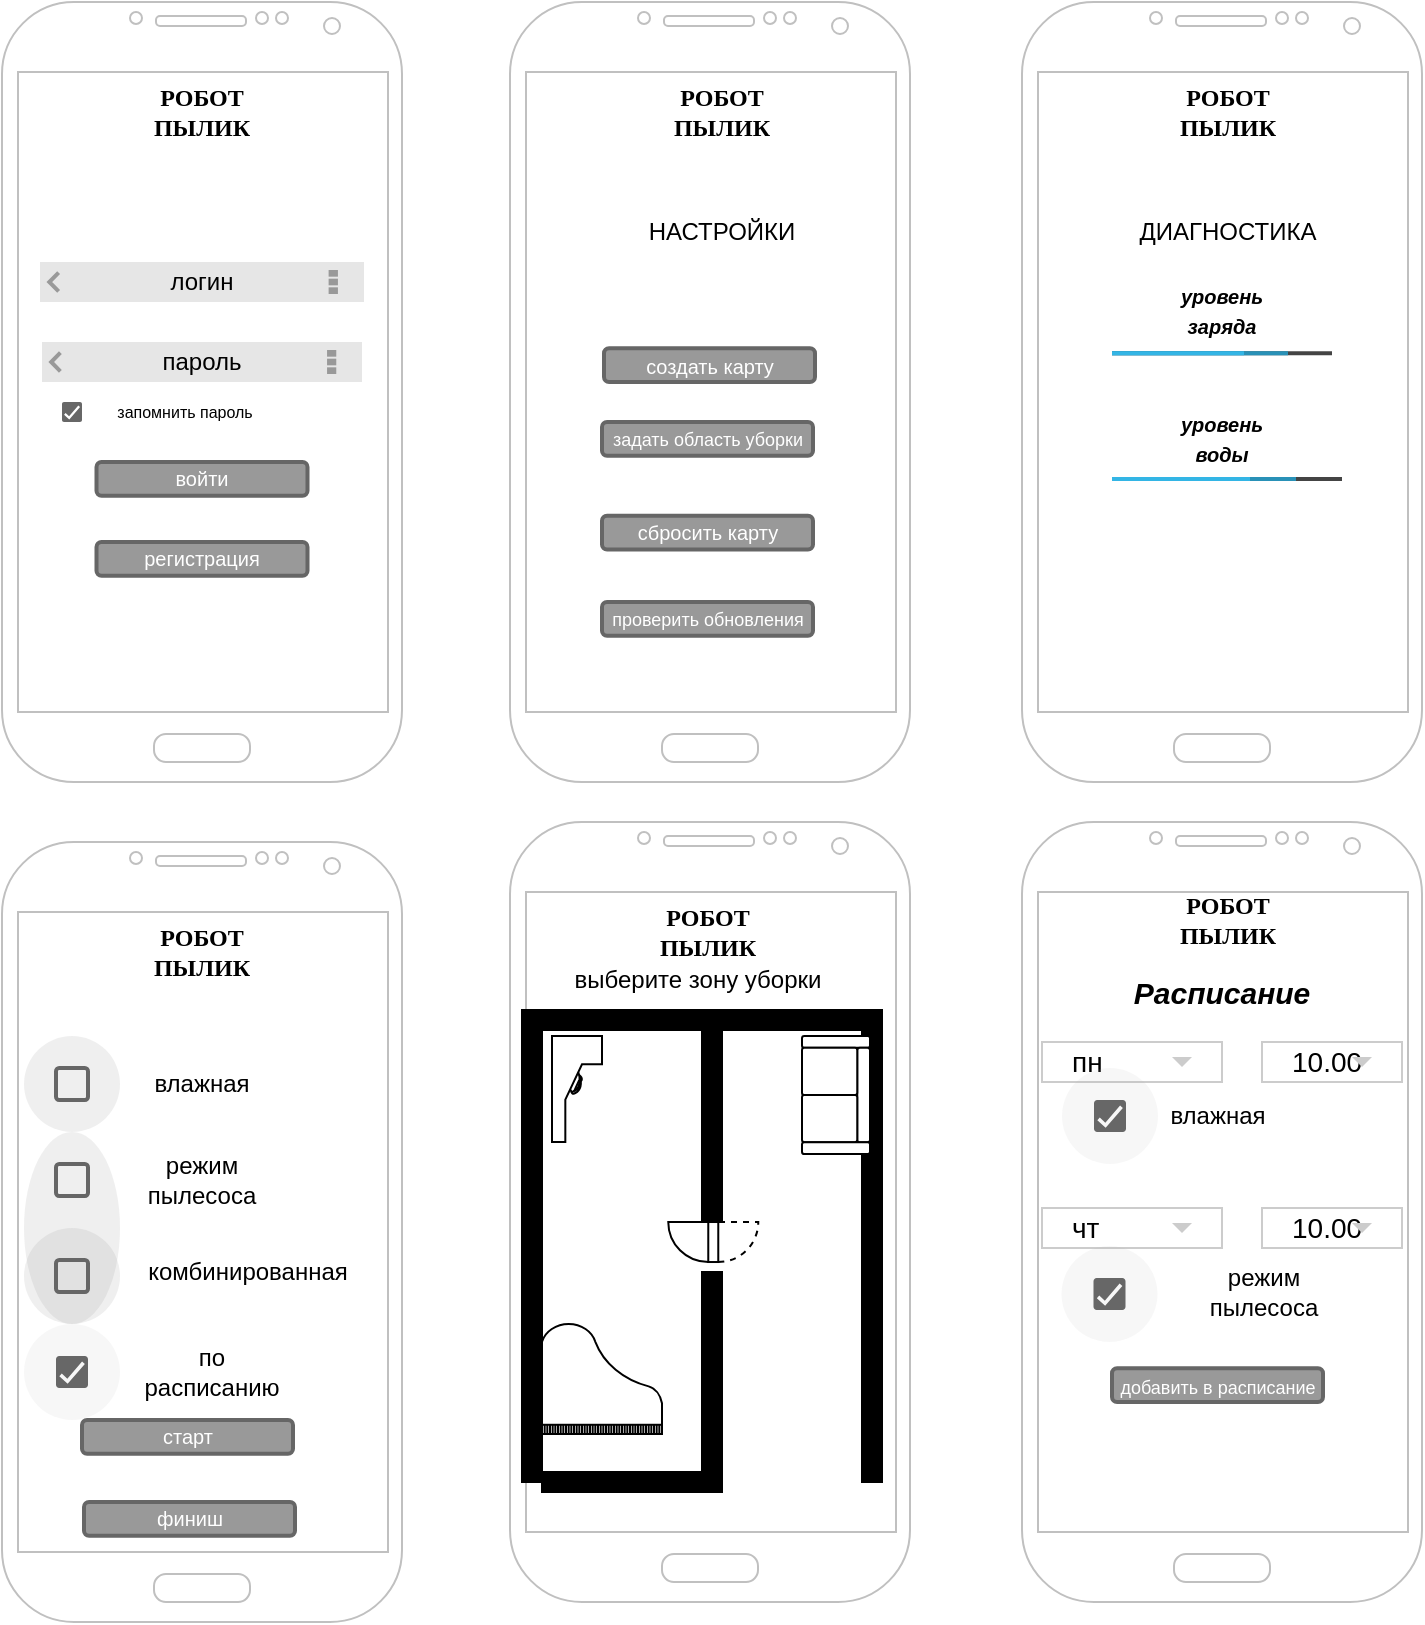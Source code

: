 <mxfile version="22.1.7" type="device">
  <diagram name="Страница — 1" id="NtT46T3CuAn7PFYnAz-6">
    <mxGraphModel dx="1376" dy="506" grid="1" gridSize="10" guides="1" tooltips="1" connect="1" arrows="1" fold="1" page="1" pageScale="1" pageWidth="827" pageHeight="1169" math="0" shadow="0">
      <root>
        <mxCell id="0" />
        <mxCell id="1" parent="0" />
        <mxCell id="51rzMfF2jbTdFBJU-r59-1" value="" style="verticalLabelPosition=bottom;verticalAlign=top;html=1;shadow=0;dashed=0;strokeWidth=1;shape=mxgraph.android.phone2;strokeColor=#c0c0c0;" vertex="1" parent="1">
          <mxGeometry x="60" y="20" width="200" height="390" as="geometry" />
        </mxCell>
        <mxCell id="51rzMfF2jbTdFBJU-r59-2" value="" style="verticalLabelPosition=bottom;verticalAlign=top;html=1;shadow=0;dashed=0;strokeWidth=1;shape=mxgraph.android.phone2;strokeColor=#c0c0c0;" vertex="1" parent="1">
          <mxGeometry x="314" y="20" width="200" height="390" as="geometry" />
        </mxCell>
        <mxCell id="51rzMfF2jbTdFBJU-r59-3" value="" style="verticalLabelPosition=bottom;verticalAlign=top;html=1;shadow=0;dashed=0;strokeWidth=1;shape=mxgraph.android.phone2;strokeColor=#c0c0c0;" vertex="1" parent="1">
          <mxGeometry x="570" y="20" width="200" height="390" as="geometry" />
        </mxCell>
        <mxCell id="51rzMfF2jbTdFBJU-r59-5" value="войти" style="rounded=1;html=1;shadow=0;dashed=0;whiteSpace=wrap;fontSize=10;fillColor=#999999;align=center;strokeColor=#666666;fontColor=#ffffff;strokeWidth=2;" vertex="1" parent="1">
          <mxGeometry x="107.25" y="250" width="105.5" height="16.88" as="geometry" />
        </mxCell>
        <mxCell id="51rzMfF2jbTdFBJU-r59-6" value="регистрация" style="rounded=1;html=1;shadow=0;dashed=0;whiteSpace=wrap;fontSize=10;fillColor=#999999;align=center;strokeColor=#666666;fontColor=#ffffff;strokeWidth=2;" vertex="1" parent="1">
          <mxGeometry x="107.25" y="290" width="105.5" height="16.88" as="geometry" />
        </mxCell>
        <mxCell id="51rzMfF2jbTdFBJU-r59-7" value="логин" style="strokeWidth=1;html=1;shadow=0;dashed=0;shape=mxgraph.android.action_bar;fillColor=#E6E6E6;strokeColor=#c0c0c0;strokeWidth=2;whiteSpace=wrap;" vertex="1" parent="1">
          <mxGeometry x="79" y="150" width="162" height="20" as="geometry" />
        </mxCell>
        <mxCell id="51rzMfF2jbTdFBJU-r59-9" value="пароль" style="strokeWidth=1;html=1;shadow=0;dashed=0;shape=mxgraph.android.action_bar;fillColor=#E6E6E6;strokeColor=#c0c0c0;strokeWidth=2;whiteSpace=wrap;" vertex="1" parent="1">
          <mxGeometry x="80" y="190" width="160" height="20" as="geometry" />
        </mxCell>
        <mxCell id="51rzMfF2jbTdFBJU-r59-10" value="" style="dashed=0;labelPosition=right;align=left;shape=mxgraph.gmdl.checkbox;strokeColor=none;fillColor=#676767;strokeWidth=2;aspect=fixed;sketch=0;html=1;" vertex="1" parent="1">
          <mxGeometry x="90" y="220" width="10" height="10" as="geometry" />
        </mxCell>
        <mxCell id="51rzMfF2jbTdFBJU-r59-11" value="запомнить пароль" style="text;html=1;strokeColor=none;fillColor=none;align=center;verticalAlign=middle;whiteSpace=wrap;rounded=0;fontSize=8;" vertex="1" parent="1">
          <mxGeometry x="100" y="220" width="102.75" height="10" as="geometry" />
        </mxCell>
        <mxCell id="51rzMfF2jbTdFBJU-r59-12" value="&lt;b&gt;&lt;font face=&quot;Comic Sans MS&quot;&gt;РОБОТ ПЫЛИК&lt;/font&gt;&lt;/b&gt;" style="text;html=1;strokeColor=none;fillColor=none;align=center;verticalAlign=middle;whiteSpace=wrap;rounded=0;" vertex="1" parent="1">
          <mxGeometry x="130" y="60" width="60" height="30" as="geometry" />
        </mxCell>
        <mxCell id="51rzMfF2jbTdFBJU-r59-13" value="&lt;b&gt;&lt;font face=&quot;Comic Sans MS&quot;&gt;РОБОТ ПЫЛИК&lt;/font&gt;&lt;/b&gt;" style="text;html=1;strokeColor=none;fillColor=none;align=center;verticalAlign=middle;whiteSpace=wrap;rounded=0;" vertex="1" parent="1">
          <mxGeometry x="390" y="60" width="60" height="30" as="geometry" />
        </mxCell>
        <mxCell id="51rzMfF2jbTdFBJU-r59-14" value="&lt;b&gt;&lt;font face=&quot;Comic Sans MS&quot;&gt;РОБОТ ПЫЛИК&lt;/font&gt;&lt;/b&gt;" style="text;html=1;strokeColor=none;fillColor=none;align=center;verticalAlign=middle;whiteSpace=wrap;rounded=0;" vertex="1" parent="1">
          <mxGeometry x="642.5" y="60" width="60" height="30" as="geometry" />
        </mxCell>
        <mxCell id="51rzMfF2jbTdFBJU-r59-15" value="" style="verticalLabelPosition=bottom;verticalAlign=top;html=1;shadow=0;dashed=0;strokeWidth=1;shape=mxgraph.android.progressBar;strokeColor=#33b5e5;dx1=0.8;dx2=0.6;strokeWidth=2;" vertex="1" parent="1">
          <mxGeometry x="615" y="193.12" width="110" height="5" as="geometry" />
        </mxCell>
        <mxCell id="51rzMfF2jbTdFBJU-r59-16" value="" style="verticalLabelPosition=bottom;verticalAlign=top;html=1;shadow=0;dashed=0;strokeWidth=1;shape=mxgraph.android.progressBar;strokeColor=#33b5e5;dx1=0.8;dx2=0.6;strokeWidth=2;" vertex="1" parent="1">
          <mxGeometry x="615" y="255.94" width="115" height="5" as="geometry" />
        </mxCell>
        <mxCell id="51rzMfF2jbTdFBJU-r59-17" value="НАСТРОЙКИ" style="text;html=1;strokeColor=none;fillColor=none;align=center;verticalAlign=middle;whiteSpace=wrap;rounded=0;" vertex="1" parent="1">
          <mxGeometry x="390" y="120" width="60" height="30" as="geometry" />
        </mxCell>
        <mxCell id="51rzMfF2jbTdFBJU-r59-18" value="создать карту" style="rounded=1;html=1;shadow=0;dashed=0;whiteSpace=wrap;fontSize=10;fillColor=#999999;align=center;strokeColor=#666666;fontColor=#ffffff;strokeWidth=2;" vertex="1" parent="1">
          <mxGeometry x="361" y="193.12" width="105.5" height="16.88" as="geometry" />
        </mxCell>
        <mxCell id="51rzMfF2jbTdFBJU-r59-19" value="&lt;font style=&quot;font-size: 9px;&quot;&gt;задать область уборки&lt;/font&gt;" style="rounded=1;html=1;shadow=0;dashed=0;whiteSpace=wrap;fontSize=10;fillColor=#999999;align=center;strokeColor=#666666;fontColor=#ffffff;strokeWidth=2;" vertex="1" parent="1">
          <mxGeometry x="360" y="230" width="105.5" height="16.88" as="geometry" />
        </mxCell>
        <mxCell id="51rzMfF2jbTdFBJU-r59-20" value="сбросить карту" style="rounded=1;html=1;shadow=0;dashed=0;whiteSpace=wrap;fontSize=10;fillColor=#999999;align=center;strokeColor=#666666;fontColor=#ffffff;strokeWidth=2;" vertex="1" parent="1">
          <mxGeometry x="360" y="276.88" width="105.5" height="16.88" as="geometry" />
        </mxCell>
        <mxCell id="51rzMfF2jbTdFBJU-r59-21" value="&lt;font style=&quot;font-size: 9px;&quot;&gt;проверить обновления&lt;/font&gt;" style="rounded=1;html=1;shadow=0;dashed=0;whiteSpace=wrap;fontSize=10;fillColor=#999999;align=center;strokeColor=#666666;fontColor=#ffffff;strokeWidth=2;" vertex="1" parent="1">
          <mxGeometry x="360" y="320" width="105.5" height="16.88" as="geometry" />
        </mxCell>
        <mxCell id="51rzMfF2jbTdFBJU-r59-22" value="ДИАГНОСТИКА" style="text;html=1;strokeColor=none;fillColor=none;align=center;verticalAlign=middle;whiteSpace=wrap;rounded=0;" vertex="1" parent="1">
          <mxGeometry x="642.5" y="120" width="60" height="30" as="geometry" />
        </mxCell>
        <mxCell id="51rzMfF2jbTdFBJU-r59-23" value="&lt;font style=&quot;font-size: 10px;&quot;&gt;&lt;b&gt;&lt;i&gt;уровень заряда&lt;/i&gt;&lt;/b&gt;&lt;/font&gt;" style="text;html=1;strokeColor=none;fillColor=none;align=center;verticalAlign=middle;whiteSpace=wrap;rounded=0;" vertex="1" parent="1">
          <mxGeometry x="640" y="159" width="60" height="30" as="geometry" />
        </mxCell>
        <mxCell id="51rzMfF2jbTdFBJU-r59-24" value="&lt;b&gt;&lt;font style=&quot;font-size: 10px;&quot;&gt;&lt;i&gt;уровень воды&lt;/i&gt;&lt;/font&gt;&lt;/b&gt;" style="text;html=1;strokeColor=none;fillColor=none;align=center;verticalAlign=middle;whiteSpace=wrap;rounded=0;" vertex="1" parent="1">
          <mxGeometry x="640" y="223.44" width="60" height="30" as="geometry" />
        </mxCell>
        <mxCell id="51rzMfF2jbTdFBJU-r59-25" value="" style="verticalLabelPosition=bottom;verticalAlign=top;html=1;shadow=0;dashed=0;strokeWidth=1;shape=mxgraph.android.phone2;strokeColor=#c0c0c0;" vertex="1" parent="1">
          <mxGeometry x="60" y="440" width="200" height="390" as="geometry" />
        </mxCell>
        <mxCell id="51rzMfF2jbTdFBJU-r59-26" value="&lt;b&gt;&lt;font face=&quot;Comic Sans MS&quot;&gt;РОБОТ ПЫЛИК&lt;/font&gt;&lt;/b&gt;" style="text;html=1;strokeColor=none;fillColor=none;align=center;verticalAlign=middle;whiteSpace=wrap;rounded=0;" vertex="1" parent="1">
          <mxGeometry x="130" y="480" width="60" height="30" as="geometry" />
        </mxCell>
        <mxCell id="51rzMfF2jbTdFBJU-r59-31" value="" style="shape=ellipse;labelPosition=right;align=left;strokeColor=none;fillColor=#666666;opacity=10;sketch=0;html=1;" vertex="1" parent="1">
          <mxGeometry x="71" y="537" width="48" height="48" as="geometry" />
        </mxCell>
        <mxCell id="51rzMfF2jbTdFBJU-r59-32" value="" style="dashed=0;labelPosition=right;align=left;shape=mxgraph.gmdl.checkbox;strokeColor=#666666;fillColor=none;strokeWidth=2;sketch=0;html=1;" vertex="1" parent="51rzMfF2jbTdFBJU-r59-31">
          <mxGeometry x="16" y="16" width="16" height="16" as="geometry" />
        </mxCell>
        <mxCell id="51rzMfF2jbTdFBJU-r59-33" value="" style="shape=ellipse;labelPosition=right;align=left;strokeColor=none;fillColor=#666666;opacity=10;sketch=0;html=1;" vertex="1" parent="1">
          <mxGeometry x="71" y="585" width="48" height="96" as="geometry" />
        </mxCell>
        <mxCell id="51rzMfF2jbTdFBJU-r59-34" value="" style="dashed=0;labelPosition=right;align=left;shape=mxgraph.gmdl.checkbox;strokeColor=#666666;fillColor=none;strokeWidth=2;sketch=0;html=1;" vertex="1" parent="51rzMfF2jbTdFBJU-r59-33">
          <mxGeometry x="16" y="16" width="16" height="16" as="geometry" />
        </mxCell>
        <mxCell id="51rzMfF2jbTdFBJU-r59-35" value="" style="shape=ellipse;labelPosition=right;align=left;strokeColor=none;fillColor=#666666;opacity=10;sketch=0;html=1;" vertex="1" parent="51rzMfF2jbTdFBJU-r59-33">
          <mxGeometry y="48" width="48" height="48" as="geometry" />
        </mxCell>
        <mxCell id="51rzMfF2jbTdFBJU-r59-36" value="" style="dashed=0;labelPosition=right;align=left;shape=mxgraph.gmdl.checkbox;strokeColor=#666666;fillColor=none;strokeWidth=2;sketch=0;html=1;" vertex="1" parent="51rzMfF2jbTdFBJU-r59-35">
          <mxGeometry x="16" y="16" width="16" height="16" as="geometry" />
        </mxCell>
        <mxCell id="51rzMfF2jbTdFBJU-r59-39" value="" style="shape=ellipse;labelPosition=right;align=left;strokeColor=none;fillColor=#B0B0B0;opacity=10;sketch=0;html=1;" vertex="1" parent="1">
          <mxGeometry x="71" y="681" width="48" height="48" as="geometry" />
        </mxCell>
        <mxCell id="51rzMfF2jbTdFBJU-r59-40" value="" style="dashed=0;labelPosition=right;align=left;shape=mxgraph.gmdl.checkbox;strokeColor=none;fillColor=#676767;strokeWidth=2;sketch=0;html=1;" vertex="1" parent="51rzMfF2jbTdFBJU-r59-39">
          <mxGeometry x="16" y="16" width="16" height="16" as="geometry" />
        </mxCell>
        <mxCell id="51rzMfF2jbTdFBJU-r59-41" value="влажная" style="text;html=1;strokeColor=none;fillColor=none;align=center;verticalAlign=middle;whiteSpace=wrap;rounded=0;" vertex="1" parent="1">
          <mxGeometry x="130" y="546" width="60" height="30" as="geometry" />
        </mxCell>
        <mxCell id="51rzMfF2jbTdFBJU-r59-42" value="режим пылесоса" style="text;html=1;strokeColor=none;fillColor=none;align=center;verticalAlign=middle;whiteSpace=wrap;rounded=0;" vertex="1" parent="1">
          <mxGeometry x="130" y="594" width="60" height="30" as="geometry" />
        </mxCell>
        <mxCell id="51rzMfF2jbTdFBJU-r59-43" value="комбинированная" style="text;html=1;strokeColor=none;fillColor=none;align=center;verticalAlign=middle;whiteSpace=wrap;rounded=0;" vertex="1" parent="1">
          <mxGeometry x="152.75" y="640" width="60" height="30" as="geometry" />
        </mxCell>
        <mxCell id="51rzMfF2jbTdFBJU-r59-44" value="по расписанию" style="text;html=1;strokeColor=none;fillColor=none;align=center;verticalAlign=middle;whiteSpace=wrap;rounded=0;" vertex="1" parent="1">
          <mxGeometry x="130" y="690" width="70" height="30" as="geometry" />
        </mxCell>
        <mxCell id="51rzMfF2jbTdFBJU-r59-45" value="старт" style="rounded=1;html=1;shadow=0;dashed=0;whiteSpace=wrap;fontSize=10;fillColor=#999999;align=center;strokeColor=#666666;fontColor=#ffffff;strokeWidth=2;" vertex="1" parent="1">
          <mxGeometry x="100" y="729" width="105.5" height="16.88" as="geometry" />
        </mxCell>
        <mxCell id="51rzMfF2jbTdFBJU-r59-46" value="финиш" style="rounded=1;html=1;shadow=0;dashed=0;whiteSpace=wrap;fontSize=10;fillColor=#999999;align=center;strokeColor=#666666;fontColor=#ffffff;strokeWidth=2;" vertex="1" parent="1">
          <mxGeometry x="101" y="770" width="105.5" height="16.88" as="geometry" />
        </mxCell>
        <mxCell id="51rzMfF2jbTdFBJU-r59-47" value="" style="verticalLabelPosition=bottom;verticalAlign=top;html=1;shadow=0;dashed=0;strokeWidth=1;shape=mxgraph.android.phone2;strokeColor=#c0c0c0;" vertex="1" parent="1">
          <mxGeometry x="314" y="430" width="200" height="390" as="geometry" />
        </mxCell>
        <mxCell id="51rzMfF2jbTdFBJU-r59-48" value="&lt;b&gt;&lt;font face=&quot;Comic Sans MS&quot;&gt;РОБОТ ПЫЛИК&lt;/font&gt;&lt;/b&gt;" style="text;html=1;strokeColor=none;fillColor=none;align=center;verticalAlign=middle;whiteSpace=wrap;rounded=0;" vertex="1" parent="1">
          <mxGeometry x="382.75" y="470" width="60" height="30" as="geometry" />
        </mxCell>
        <mxCell id="51rzMfF2jbTdFBJU-r59-49" value="" style="verticalLabelPosition=bottom;html=1;verticalAlign=top;align=center;shape=mxgraph.floorplan.wallU;fillColor=strokeColor;" vertex="1" parent="1">
          <mxGeometry x="320" y="524" width="180" height="236" as="geometry" />
        </mxCell>
        <mxCell id="51rzMfF2jbTdFBJU-r59-50" value="" style="verticalLabelPosition=bottom;html=1;verticalAlign=top;align=center;shape=mxgraph.floorplan.wall;fillColor=strokeColor;direction=south;" vertex="1" parent="1">
          <mxGeometry x="410" y="530" width="10" height="100" as="geometry" />
        </mxCell>
        <mxCell id="51rzMfF2jbTdFBJU-r59-51" value="" style="verticalLabelPosition=bottom;html=1;verticalAlign=top;align=center;shape=mxgraph.floorplan.wall;fillColor=strokeColor;direction=south;" vertex="1" parent="1">
          <mxGeometry x="410" y="655" width="10" height="100" as="geometry" />
        </mxCell>
        <mxCell id="51rzMfF2jbTdFBJU-r59-52" value="" style="verticalLabelPosition=bottom;html=1;verticalAlign=top;align=center;shape=mxgraph.floorplan.wall;fillColor=strokeColor;" vertex="1" parent="1">
          <mxGeometry x="330" y="755" width="90" height="10" as="geometry" />
        </mxCell>
        <mxCell id="51rzMfF2jbTdFBJU-r59-54" value="" style="verticalLabelPosition=bottom;html=1;verticalAlign=top;align=center;shape=mxgraph.floorplan.couch;direction=south;" vertex="1" parent="1">
          <mxGeometry x="460" y="537" width="34" height="59" as="geometry" />
        </mxCell>
        <mxCell id="51rzMfF2jbTdFBJU-r59-55" value="" style="verticalLabelPosition=bottom;html=1;verticalAlign=top;align=center;shape=mxgraph.floorplan.doorDoubleAction;aspect=fixed;direction=south;" vertex="1" parent="1">
          <mxGeometry x="395.01" y="630.01" width="41.25" height="20" as="geometry" />
        </mxCell>
        <mxCell id="51rzMfF2jbTdFBJU-r59-56" value="" style="verticalLabelPosition=bottom;html=1;verticalAlign=top;align=center;shape=mxgraph.floorplan.desk_corner;" vertex="1" parent="1">
          <mxGeometry x="335" y="537" width="25" height="53" as="geometry" />
        </mxCell>
        <mxCell id="51rzMfF2jbTdFBJU-r59-57" value="" style="verticalLabelPosition=bottom;html=1;verticalAlign=top;align=center;shape=mxgraph.floorplan.piano;" vertex="1" parent="1">
          <mxGeometry x="330" y="681" width="60" height="55" as="geometry" />
        </mxCell>
        <mxCell id="51rzMfF2jbTdFBJU-r59-58" value="выберите зону уборки" style="text;html=1;strokeColor=none;fillColor=none;align=center;verticalAlign=middle;whiteSpace=wrap;rounded=0;" vertex="1" parent="1">
          <mxGeometry x="320" y="494.0" width="176" height="30" as="geometry" />
        </mxCell>
        <mxCell id="51rzMfF2jbTdFBJU-r59-59" value="" style="verticalLabelPosition=bottom;verticalAlign=top;html=1;shadow=0;dashed=0;strokeWidth=1;shape=mxgraph.android.phone2;strokeColor=#c0c0c0;" vertex="1" parent="1">
          <mxGeometry x="570" y="430" width="200" height="390" as="geometry" />
        </mxCell>
        <mxCell id="51rzMfF2jbTdFBJU-r59-60" value="&lt;b&gt;&lt;font face=&quot;Comic Sans MS&quot;&gt;РОБОТ ПЫЛИК&lt;/font&gt;&lt;/b&gt;" style="text;html=1;strokeColor=none;fillColor=none;align=center;verticalAlign=middle;whiteSpace=wrap;rounded=0;" vertex="1" parent="1">
          <mxGeometry x="642.5" y="464" width="60" height="30" as="geometry" />
        </mxCell>
        <mxCell id="51rzMfF2jbTdFBJU-r59-61" value="&lt;b&gt;&lt;i&gt;&lt;font style=&quot;font-size: 15px;&quot;&gt;Расписание&lt;/font&gt;&lt;/i&gt;&lt;/b&gt;" style="text;html=1;strokeColor=none;fillColor=none;align=center;verticalAlign=middle;whiteSpace=wrap;rounded=0;" vertex="1" parent="1">
          <mxGeometry x="640" y="500" width="60" height="30" as="geometry" />
        </mxCell>
        <mxCell id="51rzMfF2jbTdFBJU-r59-78" value="" style="dashed=0;align=center;fontSize=12;shape=rect;fillColor=#ffffff;strokeColor=#cccccc;whiteSpace=wrap;html=1;" vertex="1" parent="1">
          <mxGeometry x="690" y="540" width="70" height="20" as="geometry" />
        </mxCell>
        <mxCell id="51rzMfF2jbTdFBJU-r59-79" value="10.00" style="text;fontColor=#000000;verticalAlign=middle;spacingLeft=13;fontSize=14;whiteSpace=wrap;html=1;" vertex="1" parent="51rzMfF2jbTdFBJU-r59-78">
          <mxGeometry width="70" height="20" as="geometry" />
        </mxCell>
        <mxCell id="51rzMfF2jbTdFBJU-r59-80" value="" style="dashed=0;html=1;shape=mxgraph.gmdl.triangle;fillColor=#cccccc;strokeColor=none;" vertex="1" parent="51rzMfF2jbTdFBJU-r59-78">
          <mxGeometry x="1" y="0.5" width="10" height="5" relative="1" as="geometry">
            <mxPoint x="-25" y="-2.5" as="offset" />
          </mxGeometry>
        </mxCell>
        <mxCell id="51rzMfF2jbTdFBJU-r59-81" value="" style="dashed=0;align=center;fontSize=12;shape=rect;fillColor=#ffffff;strokeColor=#cccccc;whiteSpace=wrap;html=1;" vertex="1" parent="1">
          <mxGeometry x="580" y="540" width="90" height="20" as="geometry" />
        </mxCell>
        <mxCell id="51rzMfF2jbTdFBJU-r59-82" value="пн" style="text;fontColor=#000000;verticalAlign=middle;spacingLeft=13;fontSize=14;whiteSpace=wrap;html=1;" vertex="1" parent="51rzMfF2jbTdFBJU-r59-81">
          <mxGeometry width="90" height="20" as="geometry" />
        </mxCell>
        <mxCell id="51rzMfF2jbTdFBJU-r59-83" value="" style="dashed=0;html=1;shape=mxgraph.gmdl.triangle;fillColor=#cccccc;strokeColor=none;" vertex="1" parent="51rzMfF2jbTdFBJU-r59-81">
          <mxGeometry x="1" y="0.5" width="10" height="5" relative="1" as="geometry">
            <mxPoint x="-25" y="-2.5" as="offset" />
          </mxGeometry>
        </mxCell>
        <mxCell id="51rzMfF2jbTdFBJU-r59-84" value="" style="dashed=0;align=center;fontSize=12;shape=rect;fillColor=#ffffff;strokeColor=#cccccc;whiteSpace=wrap;html=1;" vertex="1" parent="1">
          <mxGeometry x="580" y="623" width="90" height="20" as="geometry" />
        </mxCell>
        <mxCell id="51rzMfF2jbTdFBJU-r59-85" value="чт" style="text;fontColor=#000000;verticalAlign=middle;spacingLeft=13;fontSize=14;whiteSpace=wrap;html=1;" vertex="1" parent="51rzMfF2jbTdFBJU-r59-84">
          <mxGeometry width="90" height="20" as="geometry" />
        </mxCell>
        <mxCell id="51rzMfF2jbTdFBJU-r59-86" value="" style="dashed=0;html=1;shape=mxgraph.gmdl.triangle;fillColor=#cccccc;strokeColor=none;" vertex="1" parent="51rzMfF2jbTdFBJU-r59-84">
          <mxGeometry x="1" y="0.5" width="10" height="5" relative="1" as="geometry">
            <mxPoint x="-25" y="-2.5" as="offset" />
          </mxGeometry>
        </mxCell>
        <mxCell id="51rzMfF2jbTdFBJU-r59-87" value="" style="dashed=0;align=center;fontSize=12;shape=rect;fillColor=#ffffff;strokeColor=#cccccc;whiteSpace=wrap;html=1;" vertex="1" parent="1">
          <mxGeometry x="690" y="623" width="70" height="20" as="geometry" />
        </mxCell>
        <mxCell id="51rzMfF2jbTdFBJU-r59-88" value="10.00" style="text;fontColor=#000000;verticalAlign=middle;spacingLeft=13;fontSize=14;whiteSpace=wrap;html=1;" vertex="1" parent="51rzMfF2jbTdFBJU-r59-87">
          <mxGeometry width="70" height="20" as="geometry" />
        </mxCell>
        <mxCell id="51rzMfF2jbTdFBJU-r59-89" value="" style="dashed=0;html=1;shape=mxgraph.gmdl.triangle;fillColor=#cccccc;strokeColor=none;" vertex="1" parent="51rzMfF2jbTdFBJU-r59-87">
          <mxGeometry x="1" y="0.5" width="10" height="5" relative="1" as="geometry">
            <mxPoint x="-25" y="-2.5" as="offset" />
          </mxGeometry>
        </mxCell>
        <mxCell id="51rzMfF2jbTdFBJU-r59-90" value="&lt;font style=&quot;font-size: 9px;&quot;&gt;добавить в расписание&lt;/font&gt;" style="rounded=1;html=1;shadow=0;dashed=0;whiteSpace=wrap;fontSize=10;fillColor=#999999;align=center;strokeColor=#666666;fontColor=#ffffff;strokeWidth=2;" vertex="1" parent="1">
          <mxGeometry x="615" y="703.12" width="105.5" height="16.88" as="geometry" />
        </mxCell>
        <mxCell id="51rzMfF2jbTdFBJU-r59-95" value="влажная" style="text;html=1;strokeColor=none;fillColor=none;align=center;verticalAlign=middle;whiteSpace=wrap;rounded=0;" vertex="1" parent="1">
          <mxGeometry x="637.75" y="562" width="60" height="30" as="geometry" />
        </mxCell>
        <mxCell id="51rzMfF2jbTdFBJU-r59-96" value="режим пылесоса" style="text;html=1;strokeColor=none;fillColor=none;align=center;verticalAlign=middle;whiteSpace=wrap;rounded=0;" vertex="1" parent="1">
          <mxGeometry x="660.5" y="650.01" width="60" height="30" as="geometry" />
        </mxCell>
        <mxCell id="51rzMfF2jbTdFBJU-r59-98" value="" style="shape=ellipse;labelPosition=right;align=left;strokeColor=none;fillColor=#B0B0B0;opacity=10;sketch=0;html=1;" vertex="1" parent="1">
          <mxGeometry x="590" y="553" width="48" height="48" as="geometry" />
        </mxCell>
        <mxCell id="51rzMfF2jbTdFBJU-r59-99" value="" style="dashed=0;labelPosition=right;align=left;shape=mxgraph.gmdl.checkbox;strokeColor=none;fillColor=#676767;strokeWidth=2;sketch=0;html=1;" vertex="1" parent="51rzMfF2jbTdFBJU-r59-98">
          <mxGeometry x="16" y="16" width="16" height="16" as="geometry" />
        </mxCell>
        <mxCell id="51rzMfF2jbTdFBJU-r59-100" value="" style="shape=ellipse;labelPosition=right;align=left;strokeColor=none;fillColor=#B0B0B0;opacity=10;sketch=0;html=1;" vertex="1" parent="1">
          <mxGeometry x="589.75" y="642" width="48" height="48" as="geometry" />
        </mxCell>
        <mxCell id="51rzMfF2jbTdFBJU-r59-101" value="" style="dashed=0;labelPosition=right;align=left;shape=mxgraph.gmdl.checkbox;strokeColor=none;fillColor=#676767;strokeWidth=2;sketch=0;html=1;" vertex="1" parent="51rzMfF2jbTdFBJU-r59-100">
          <mxGeometry x="16" y="16" width="16" height="16" as="geometry" />
        </mxCell>
      </root>
    </mxGraphModel>
  </diagram>
</mxfile>
